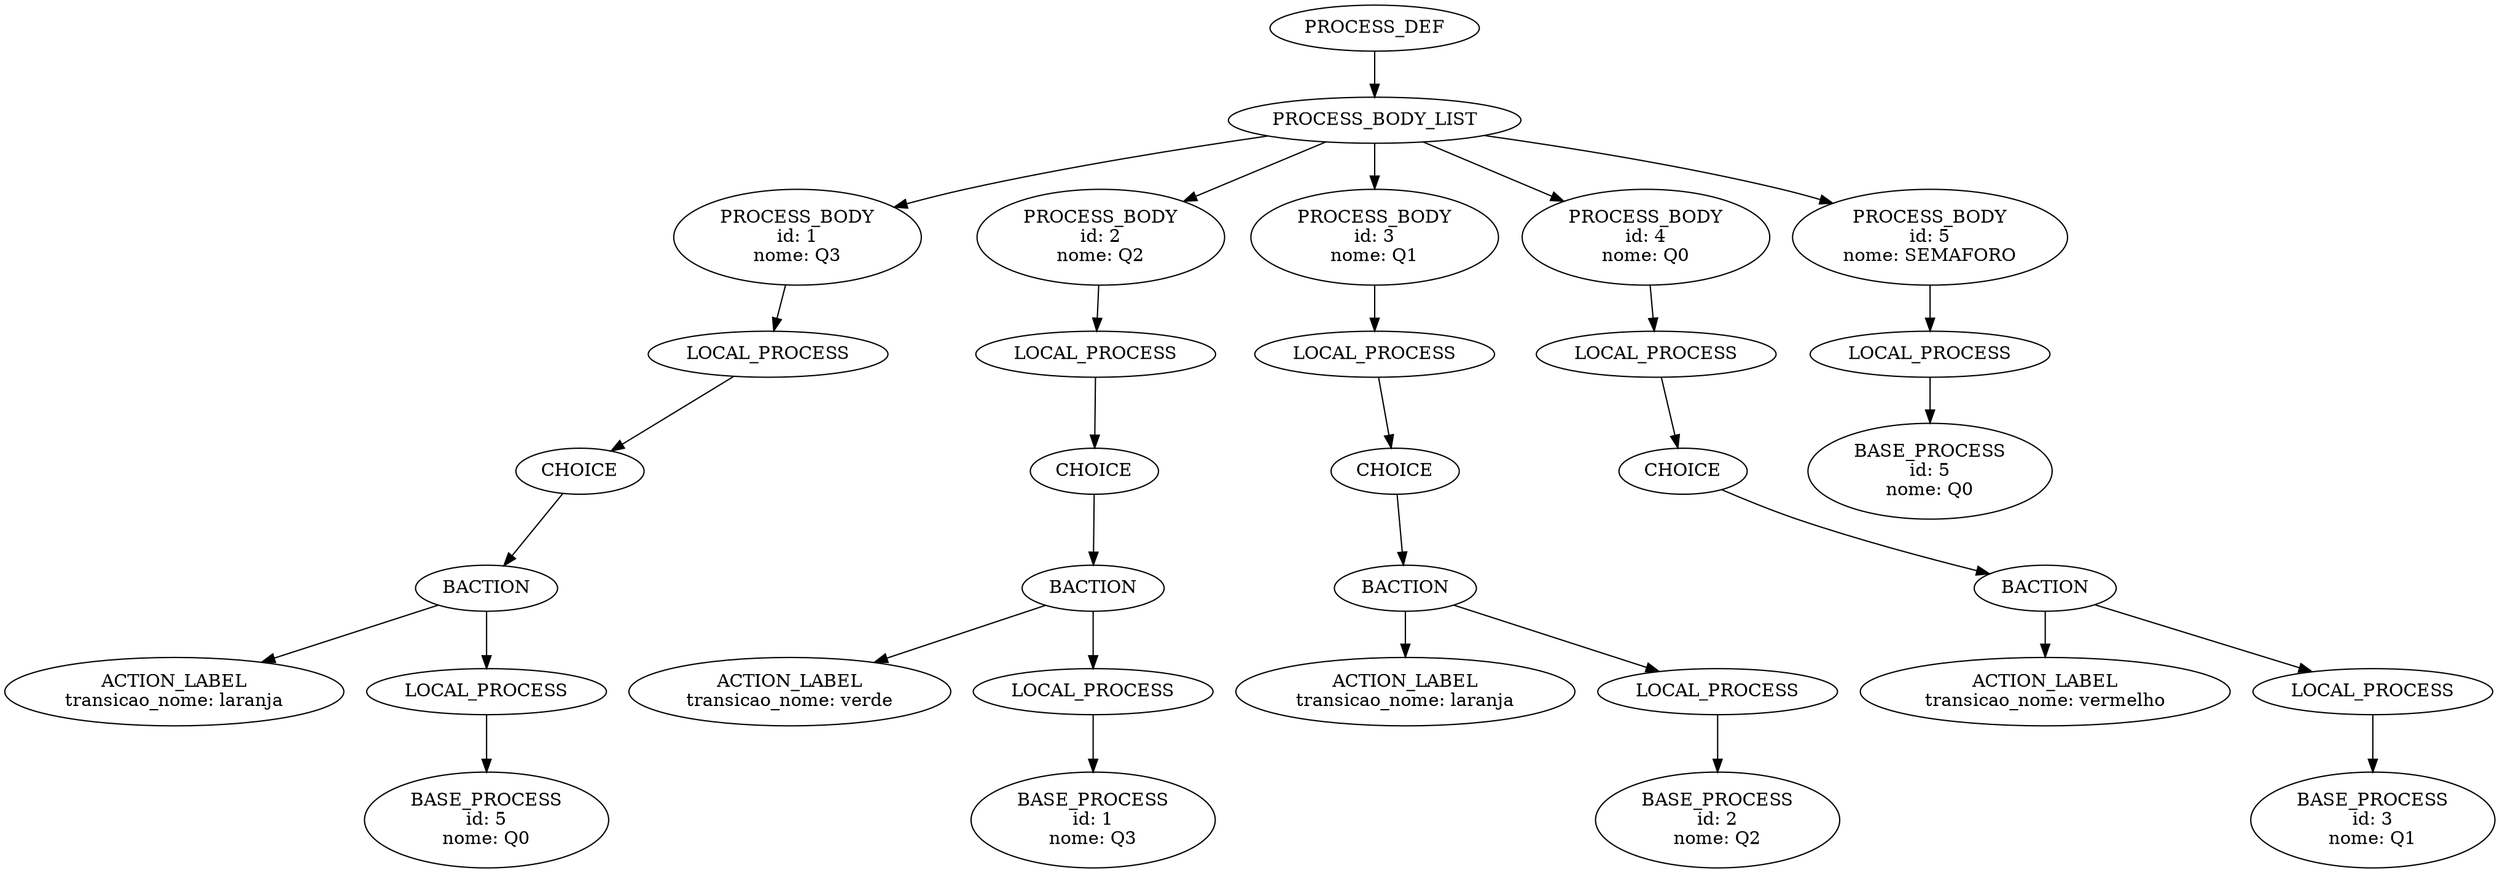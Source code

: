 digraph minijava {N1798317987 [label="ACTION_LABEL\ntransicao_nome: laranja\n"]N833333573 [label="BASE_PROCESS\nid: 5\nnome: Q0\n"]N2096499324 [label="LOCAL_PROCESS\n"]N2096499324->N833333573
N2099942139 [label="BACTION\n"]N2099942139->N1798317987
N2099942139->N2096499324
N413797243 [label="CHOICE\n"]N413797243->N2099942139
N1138214115 [label="LOCAL_PROCESS\n"]N1138214115->N413797243
N180303329 [label="PROCESS_BODY\nid: 1\nnome: Q3\n"]N180303329->N1138214115
N196515374 [label="ACTION_LABEL\ntransicao_nome: verde\n"]N1357396667 [label="BASE_PROCESS\nid: 1\nnome: Q3\n"]N1047000188 [label="LOCAL_PROCESS\n"]N1047000188->N1357396667
N451156198 [label="BACTION\n"]N451156198->N196515374
N451156198->N1047000188
N841814366 [label="CHOICE\n"]N841814366->N451156198
N751782926 [label="LOCAL_PROCESS\n"]N751782926->N841814366
N1569341981 [label="PROCESS_BODY\nid: 2\nnome: Q2\n"]N1569341981->N751782926
N45000138 [label="ACTION_LABEL\ntransicao_nome: laranja\n"]N1328556316 [label="BASE_PROCESS\nid: 2\nnome: Q2\n"]N1658525153 [label="LOCAL_PROCESS\n"]N1658525153->N1328556316
N494508411 [label="BACTION\n"]N494508411->N45000138
N494508411->N1658525153
N1290920665 [label="CHOICE\n"]N1290920665->N494508411
N476331014 [label="LOCAL_PROCESS\n"]N476331014->N1290920665
N2023799929 [label="PROCESS_BODY\nid: 3\nnome: Q1\n"]N2023799929->N476331014
N654889919 [label="ACTION_LABEL\ntransicao_nome: vermelho\n"]N907348994 [label="BASE_PROCESS\nid: 3\nnome: Q1\n"]N533164811 [label="LOCAL_PROCESS\n"]N533164811->N907348994
N1599203193 [label="BACTION\n"]N1599203193->N654889919
N1599203193->N533164811
N1715214507 [label="CHOICE\n"]N1715214507->N1599203193
N1937225468 [label="LOCAL_PROCESS\n"]N1937225468->N1715214507
N948868509 [label="PROCESS_BODY\nid: 4\nnome: Q0\n"]N948868509->N1937225468
N1959716333 [label="BASE_PROCESS\nid: 5\nnome: Q0\n"]N995714692 [label="LOCAL_PROCESS\n"]N995714692->N1959716333
N1784251020 [label="PROCESS_BODY\nid: 5\nnome: SEMAFORO\n"]N1784251020->N995714692
N445246432 [label="PROCESS_BODY_LIST\n"]N445246432->N180303329
N445246432->N1569341981
N445246432->N2023799929
N445246432->N948868509
N445246432->N1784251020
N1423756476 [label="PROCESS_DEF\n"]N1423756476->N445246432
}